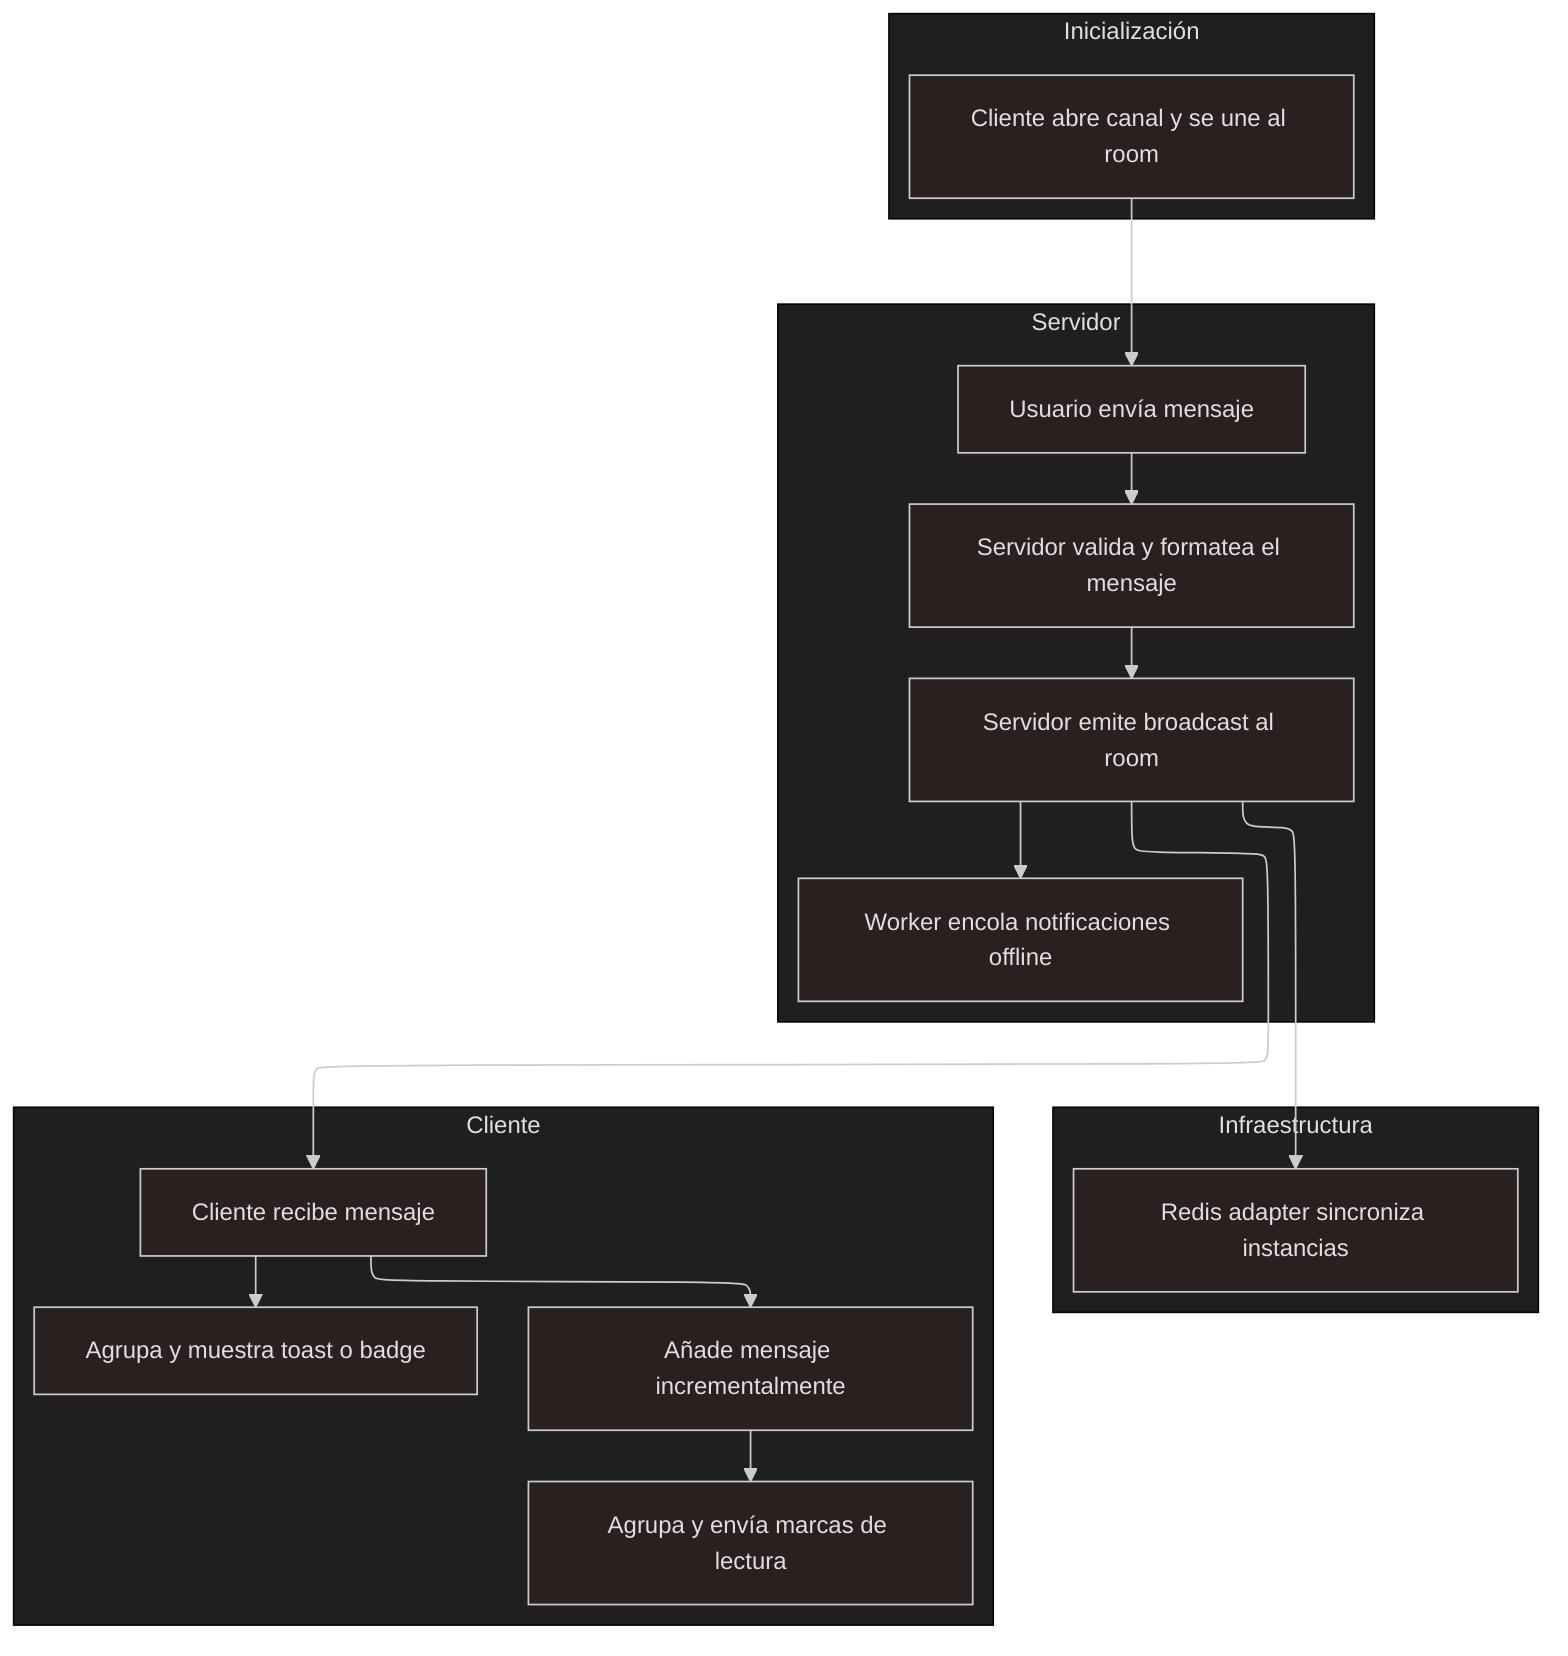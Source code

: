 ---
config:
  theme: neo-dark
  look: classic
  layout: elk
---
flowchart TD
    subgraph s1["Inicialización"]
        A["Cliente abre canal y se une al room"]
    end
    subgraph Infraestructura["Infraestructura"]
        RA["Redis adapter sincroniza instancias"]
    end
    subgraph Servidor["Servidor"]
        B["Usuario envía mensaje"]
        C["Servidor valida y formatea el mensaje"]
        D["Servidor emite broadcast al room"]
        E["Worker encola notificaciones offline"]
    end
    subgraph Cliente["Cliente"]
        F["Cliente recibe mensaje"]
        G["Añade mensaje incrementalmente"]
        H["Agrupa y envía marcas de lectura"]
        I["Agrupa y muestra toast o badge"]
    end
    A --> B
    B --> C
    C --> D
    D --> E & F & RA
    F --> G & I
    G --> H